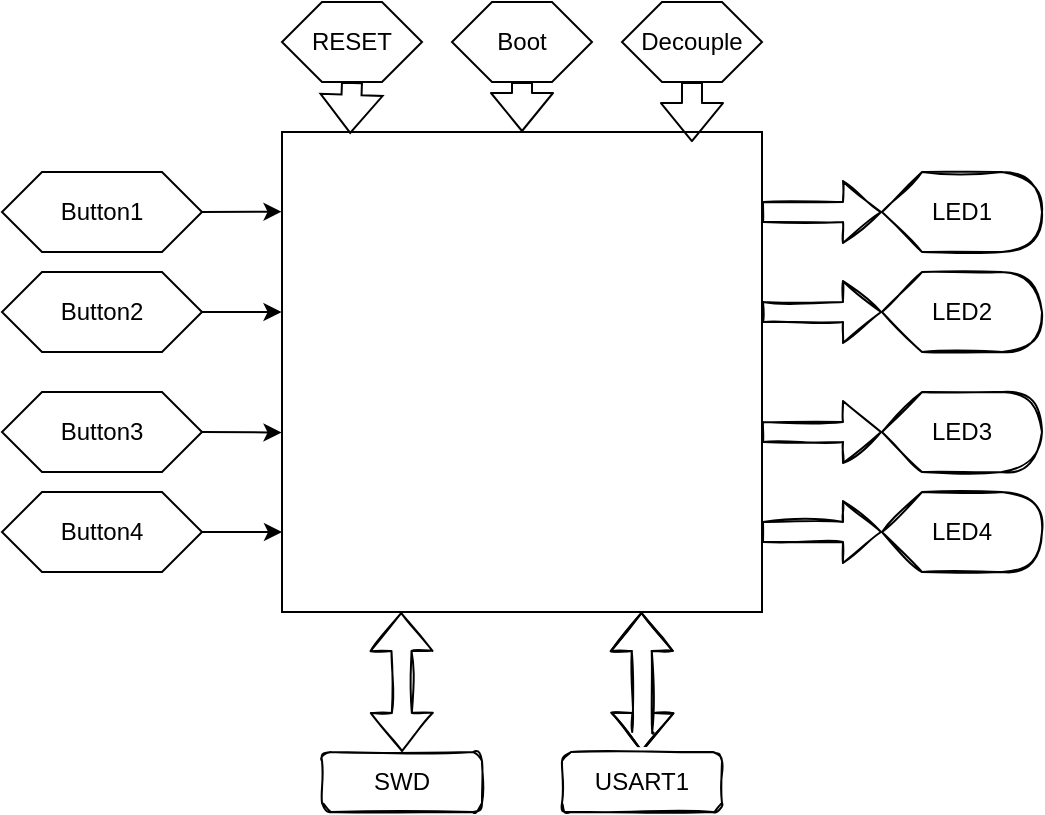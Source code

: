 <mxfile version="15.2.1" type="github">
  <diagram id="C5RBs43oDa-KdzZeNtuy" name="Page-1">
    <mxGraphModel dx="1183" dy="655" grid="1" gridSize="10" guides="1" tooltips="1" connect="1" arrows="1" fold="1" page="1" pageScale="1" pageWidth="827" pageHeight="1169" math="0" shadow="0">
      <root>
        <mxCell id="WIyWlLk6GJQsqaUBKTNV-0" />
        <mxCell id="WIyWlLk6GJQsqaUBKTNV-1" parent="WIyWlLk6GJQsqaUBKTNV-0" />
        <mxCell id="eQlVyCpABAjhvD04IinV-1" value="SWD" style="whiteSpace=wrap;html=1;sketch=1;rounded=1;" vertex="1" parent="WIyWlLk6GJQsqaUBKTNV-1">
          <mxGeometry x="300" y="555" width="80" height="30" as="geometry" />
        </mxCell>
        <mxCell id="eQlVyCpABAjhvD04IinV-4" value="" style="shape=flexArrow;endArrow=classic;startArrow=classic;html=1;exitX=0.5;exitY=0;exitDx=0;exitDy=0;sketch=1;curved=1;" edge="1" parent="WIyWlLk6GJQsqaUBKTNV-1" source="eQlVyCpABAjhvD04IinV-1">
          <mxGeometry width="100" height="100" relative="1" as="geometry">
            <mxPoint x="340" y="555" as="sourcePoint" />
            <mxPoint x="339.66" y="485" as="targetPoint" />
          </mxGeometry>
        </mxCell>
        <mxCell id="eQlVyCpABAjhvD04IinV-5" value="" style="shape=flexArrow;endArrow=classic;startArrow=classic;html=1;exitX=0.5;exitY=0;exitDx=0;exitDy=0;sketch=1;curved=1;" edge="1" parent="WIyWlLk6GJQsqaUBKTNV-1" source="eQlVyCpABAjhvD04IinV-11">
          <mxGeometry width="100" height="100" relative="1" as="geometry">
            <mxPoint x="460.1" y="585" as="sourcePoint" />
            <mxPoint x="459.76" y="485" as="targetPoint" />
            <Array as="points">
              <mxPoint x="460.1" y="545" />
            </Array>
          </mxGeometry>
        </mxCell>
        <mxCell id="eQlVyCpABAjhvD04IinV-6" value="" style="shape=flexArrow;endArrow=classic;html=1;sketch=1;curved=1;entryX=0;entryY=0.5;entryDx=0;entryDy=0;entryPerimeter=0;" edge="1" parent="WIyWlLk6GJQsqaUBKTNV-1" target="eQlVyCpABAjhvD04IinV-15">
          <mxGeometry width="50" height="50" relative="1" as="geometry">
            <mxPoint x="520" y="285" as="sourcePoint" />
            <mxPoint x="610" y="285" as="targetPoint" />
          </mxGeometry>
        </mxCell>
        <mxCell id="eQlVyCpABAjhvD04IinV-8" value="" style="shape=flexArrow;endArrow=classic;html=1;sketch=1;curved=1;entryX=0;entryY=0.5;entryDx=0;entryDy=0;entryPerimeter=0;" edge="1" parent="WIyWlLk6GJQsqaUBKTNV-1" target="eQlVyCpABAjhvD04IinV-13">
          <mxGeometry width="50" height="50" relative="1" as="geometry">
            <mxPoint x="520.0" y="395.0" as="sourcePoint" />
            <mxPoint x="610.0" y="395.0" as="targetPoint" />
          </mxGeometry>
        </mxCell>
        <mxCell id="eQlVyCpABAjhvD04IinV-9" value="" style="shape=flexArrow;endArrow=classic;html=1;sketch=1;curved=1;entryX=0;entryY=0.5;entryDx=0;entryDy=0;entryPerimeter=0;" edge="1" parent="WIyWlLk6GJQsqaUBKTNV-1" target="eQlVyCpABAjhvD04IinV-12">
          <mxGeometry width="50" height="50" relative="1" as="geometry">
            <mxPoint x="520.0" y="445.0" as="sourcePoint" />
            <mxPoint x="610.0" y="445.0" as="targetPoint" />
          </mxGeometry>
        </mxCell>
        <mxCell id="eQlVyCpABAjhvD04IinV-7" value="" style="shape=flexArrow;endArrow=classic;html=1;sketch=1;curved=1;entryX=0;entryY=0.5;entryDx=0;entryDy=0;entryPerimeter=0;" edge="1" parent="WIyWlLk6GJQsqaUBKTNV-1" target="eQlVyCpABAjhvD04IinV-14">
          <mxGeometry width="50" height="50" relative="1" as="geometry">
            <mxPoint x="520.0" y="335.0" as="sourcePoint" />
            <mxPoint x="610.0" y="335.0" as="targetPoint" />
          </mxGeometry>
        </mxCell>
        <mxCell id="eQlVyCpABAjhvD04IinV-11" value="USART1" style="whiteSpace=wrap;html=1;sketch=1;rounded=1;" vertex="1" parent="WIyWlLk6GJQsqaUBKTNV-1">
          <mxGeometry x="420" y="555" width="80" height="30" as="geometry" />
        </mxCell>
        <mxCell id="eQlVyCpABAjhvD04IinV-12" value="LED4" style="shape=display;whiteSpace=wrap;html=1;rounded=1;sketch=1;" vertex="1" parent="WIyWlLk6GJQsqaUBKTNV-1">
          <mxGeometry x="580" y="425" width="80" height="40" as="geometry" />
        </mxCell>
        <mxCell id="eQlVyCpABAjhvD04IinV-13" value="LED3" style="shape=display;whiteSpace=wrap;html=1;rounded=1;sketch=1;" vertex="1" parent="WIyWlLk6GJQsqaUBKTNV-1">
          <mxGeometry x="580" y="375" width="80" height="40" as="geometry" />
        </mxCell>
        <mxCell id="eQlVyCpABAjhvD04IinV-14" value="LED2" style="shape=display;whiteSpace=wrap;html=1;rounded=1;sketch=1;" vertex="1" parent="WIyWlLk6GJQsqaUBKTNV-1">
          <mxGeometry x="580" y="315" width="80" height="40" as="geometry" />
        </mxCell>
        <mxCell id="eQlVyCpABAjhvD04IinV-15" value="LED1" style="shape=display;whiteSpace=wrap;html=1;rounded=1;sketch=1;" vertex="1" parent="WIyWlLk6GJQsqaUBKTNV-1">
          <mxGeometry x="580" y="265" width="80" height="40" as="geometry" />
        </mxCell>
        <mxCell id="eQlVyCpABAjhvD04IinV-17" value="" style="rounded=0;whiteSpace=wrap;html=1;sketch=0;" vertex="1" parent="WIyWlLk6GJQsqaUBKTNV-1">
          <mxGeometry x="280" y="245" width="240" height="240" as="geometry" />
        </mxCell>
        <mxCell id="eQlVyCpABAjhvD04IinV-18" value="Button1" style="shape=hexagon;perimeter=hexagonPerimeter2;whiteSpace=wrap;html=1;fixedSize=1;rounded=0;sketch=0;" vertex="1" parent="WIyWlLk6GJQsqaUBKTNV-1">
          <mxGeometry x="140" y="265" width="100" height="40" as="geometry" />
        </mxCell>
        <mxCell id="eQlVyCpABAjhvD04IinV-19" value="&lt;span&gt;Button2&lt;/span&gt;" style="shape=hexagon;perimeter=hexagonPerimeter2;whiteSpace=wrap;html=1;fixedSize=1;rounded=0;sketch=0;" vertex="1" parent="WIyWlLk6GJQsqaUBKTNV-1">
          <mxGeometry x="140" y="315" width="100" height="40" as="geometry" />
        </mxCell>
        <mxCell id="eQlVyCpABAjhvD04IinV-20" value="&lt;span&gt;Button3&lt;/span&gt;" style="shape=hexagon;perimeter=hexagonPerimeter2;whiteSpace=wrap;html=1;fixedSize=1;rounded=0;sketch=0;" vertex="1" parent="WIyWlLk6GJQsqaUBKTNV-1">
          <mxGeometry x="140" y="375" width="100" height="40" as="geometry" />
        </mxCell>
        <mxCell id="eQlVyCpABAjhvD04IinV-21" value="&lt;span&gt;Button4&lt;/span&gt;" style="shape=hexagon;perimeter=hexagonPerimeter2;whiteSpace=wrap;html=1;fixedSize=1;rounded=0;sketch=0;" vertex="1" parent="WIyWlLk6GJQsqaUBKTNV-1">
          <mxGeometry x="140" y="425" width="100" height="40" as="geometry" />
        </mxCell>
        <mxCell id="eQlVyCpABAjhvD04IinV-23" value="" style="endArrow=classic;html=1;entryX=-0.001;entryY=0.166;entryDx=0;entryDy=0;entryPerimeter=0;exitX=1;exitY=0.5;exitDx=0;exitDy=0;" edge="1" parent="WIyWlLk6GJQsqaUBKTNV-1" source="eQlVyCpABAjhvD04IinV-18" target="eQlVyCpABAjhvD04IinV-17">
          <mxGeometry width="50" height="50" relative="1" as="geometry">
            <mxPoint x="160" y="284.58" as="sourcePoint" />
            <mxPoint x="230" y="284.58" as="targetPoint" />
          </mxGeometry>
        </mxCell>
        <mxCell id="eQlVyCpABAjhvD04IinV-26" value="" style="endArrow=classic;html=1;entryX=-0.001;entryY=0.166;entryDx=0;entryDy=0;entryPerimeter=0;exitX=1;exitY=0.5;exitDx=0;exitDy=0;" edge="1" parent="WIyWlLk6GJQsqaUBKTNV-1" source="eQlVyCpABAjhvD04IinV-19">
          <mxGeometry width="50" height="50" relative="1" as="geometry">
            <mxPoint x="160" y="334.76" as="sourcePoint" />
            <mxPoint x="279.76" y="335.02" as="targetPoint" />
          </mxGeometry>
        </mxCell>
        <mxCell id="eQlVyCpABAjhvD04IinV-27" value="" style="endArrow=classic;html=1;entryX=-0.001;entryY=0.166;entryDx=0;entryDy=0;entryPerimeter=0;exitX=1;exitY=0.5;exitDx=0;exitDy=0;" edge="1" parent="WIyWlLk6GJQsqaUBKTNV-1" source="eQlVyCpABAjhvD04IinV-20">
          <mxGeometry width="50" height="50" relative="1" as="geometry">
            <mxPoint x="160" y="395.0" as="sourcePoint" />
            <mxPoint x="279.76" y="395.26" as="targetPoint" />
          </mxGeometry>
        </mxCell>
        <mxCell id="eQlVyCpABAjhvD04IinV-28" value="" style="endArrow=classic;html=1;entryX=-0.001;entryY=0.166;entryDx=0;entryDy=0;entryPerimeter=0;exitX=1;exitY=0.5;exitDx=0;exitDy=0;" edge="1" parent="WIyWlLk6GJQsqaUBKTNV-1" source="eQlVyCpABAjhvD04IinV-21">
          <mxGeometry width="50" height="50" relative="1" as="geometry">
            <mxPoint x="160.24" y="444.76" as="sourcePoint" />
            <mxPoint x="280.0" y="445.02" as="targetPoint" />
          </mxGeometry>
        </mxCell>
        <mxCell id="eQlVyCpABAjhvD04IinV-31" value="RESET" style="shape=hexagon;perimeter=hexagonPerimeter2;whiteSpace=wrap;html=1;fixedSize=1;rounded=0;sketch=0;" vertex="1" parent="WIyWlLk6GJQsqaUBKTNV-1">
          <mxGeometry x="280" y="180" width="70" height="40" as="geometry" />
        </mxCell>
        <mxCell id="eQlVyCpABAjhvD04IinV-32" value="Boot" style="shape=hexagon;perimeter=hexagonPerimeter2;whiteSpace=wrap;html=1;fixedSize=1;rounded=0;sketch=0;" vertex="1" parent="WIyWlLk6GJQsqaUBKTNV-1">
          <mxGeometry x="365" y="180" width="70" height="40" as="geometry" />
        </mxCell>
        <mxCell id="eQlVyCpABAjhvD04IinV-33" value="Decouple" style="shape=hexagon;perimeter=hexagonPerimeter2;whiteSpace=wrap;html=1;fixedSize=1;rounded=0;sketch=0;" vertex="1" parent="WIyWlLk6GJQsqaUBKTNV-1">
          <mxGeometry x="450" y="180" width="70" height="40" as="geometry" />
        </mxCell>
        <mxCell id="eQlVyCpABAjhvD04IinV-34" value="" style="shape=flexArrow;endArrow=classic;html=1;exitX=0.5;exitY=1;exitDx=0;exitDy=0;entryX=0.142;entryY=0.004;entryDx=0;entryDy=0;entryPerimeter=0;rounded=0;shadow=0;sketch=0;" edge="1" parent="WIyWlLk6GJQsqaUBKTNV-1" source="eQlVyCpABAjhvD04IinV-31" target="eQlVyCpABAjhvD04IinV-17">
          <mxGeometry width="50" height="50" relative="1" as="geometry">
            <mxPoint x="314.66" y="195" as="sourcePoint" />
            <mxPoint x="315" y="220" as="targetPoint" />
          </mxGeometry>
        </mxCell>
        <mxCell id="eQlVyCpABAjhvD04IinV-35" value="" style="shape=flexArrow;endArrow=classic;html=1;shadow=0;exitX=0.5;exitY=1;exitDx=0;exitDy=0;entryX=0.5;entryY=0;entryDx=0;entryDy=0;" edge="1" parent="WIyWlLk6GJQsqaUBKTNV-1" source="eQlVyCpABAjhvD04IinV-32" target="eQlVyCpABAjhvD04IinV-17">
          <mxGeometry width="50" height="50" relative="1" as="geometry">
            <mxPoint x="470" y="150" as="sourcePoint" />
            <mxPoint x="520" y="100" as="targetPoint" />
          </mxGeometry>
        </mxCell>
        <mxCell id="eQlVyCpABAjhvD04IinV-36" value="" style="shape=flexArrow;endArrow=classic;html=1;shadow=0;exitX=0.5;exitY=1;exitDx=0;exitDy=0;entryX=0.854;entryY=0.021;entryDx=0;entryDy=0;entryPerimeter=0;" edge="1" parent="WIyWlLk6GJQsqaUBKTNV-1" source="eQlVyCpABAjhvD04IinV-33" target="eQlVyCpABAjhvD04IinV-17">
          <mxGeometry width="50" height="50" relative="1" as="geometry">
            <mxPoint x="520" y="140" as="sourcePoint" />
            <mxPoint x="570" y="90" as="targetPoint" />
          </mxGeometry>
        </mxCell>
      </root>
    </mxGraphModel>
  </diagram>
</mxfile>
